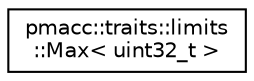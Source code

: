 digraph "Graphical Class Hierarchy"
{
 // LATEX_PDF_SIZE
  edge [fontname="Helvetica",fontsize="10",labelfontname="Helvetica",labelfontsize="10"];
  node [fontname="Helvetica",fontsize="10",shape=record];
  rankdir="LR";
  Node0 [label="pmacc::traits::limits\l::Max\< uint32_t \>",height=0.2,width=0.4,color="black", fillcolor="white", style="filled",URL="$structpmacc_1_1traits_1_1limits_1_1_max_3_01uint32__t_01_4.html",tooltip=" "];
}
